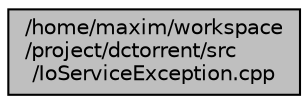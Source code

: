 digraph "/home/maxim/workspace/project/dctorrent/src/IoServiceException.cpp"
{
  edge [fontname="Helvetica",fontsize="10",labelfontname="Helvetica",labelfontsize="10"];
  node [fontname="Helvetica",fontsize="10",shape=record];
  Node349 [label="/home/maxim/workspace\l/project/dctorrent/src\l/IoServiceException.cpp",height=0.2,width=0.4,color="black", fillcolor="grey75", style="filled", fontcolor="black"];
}
